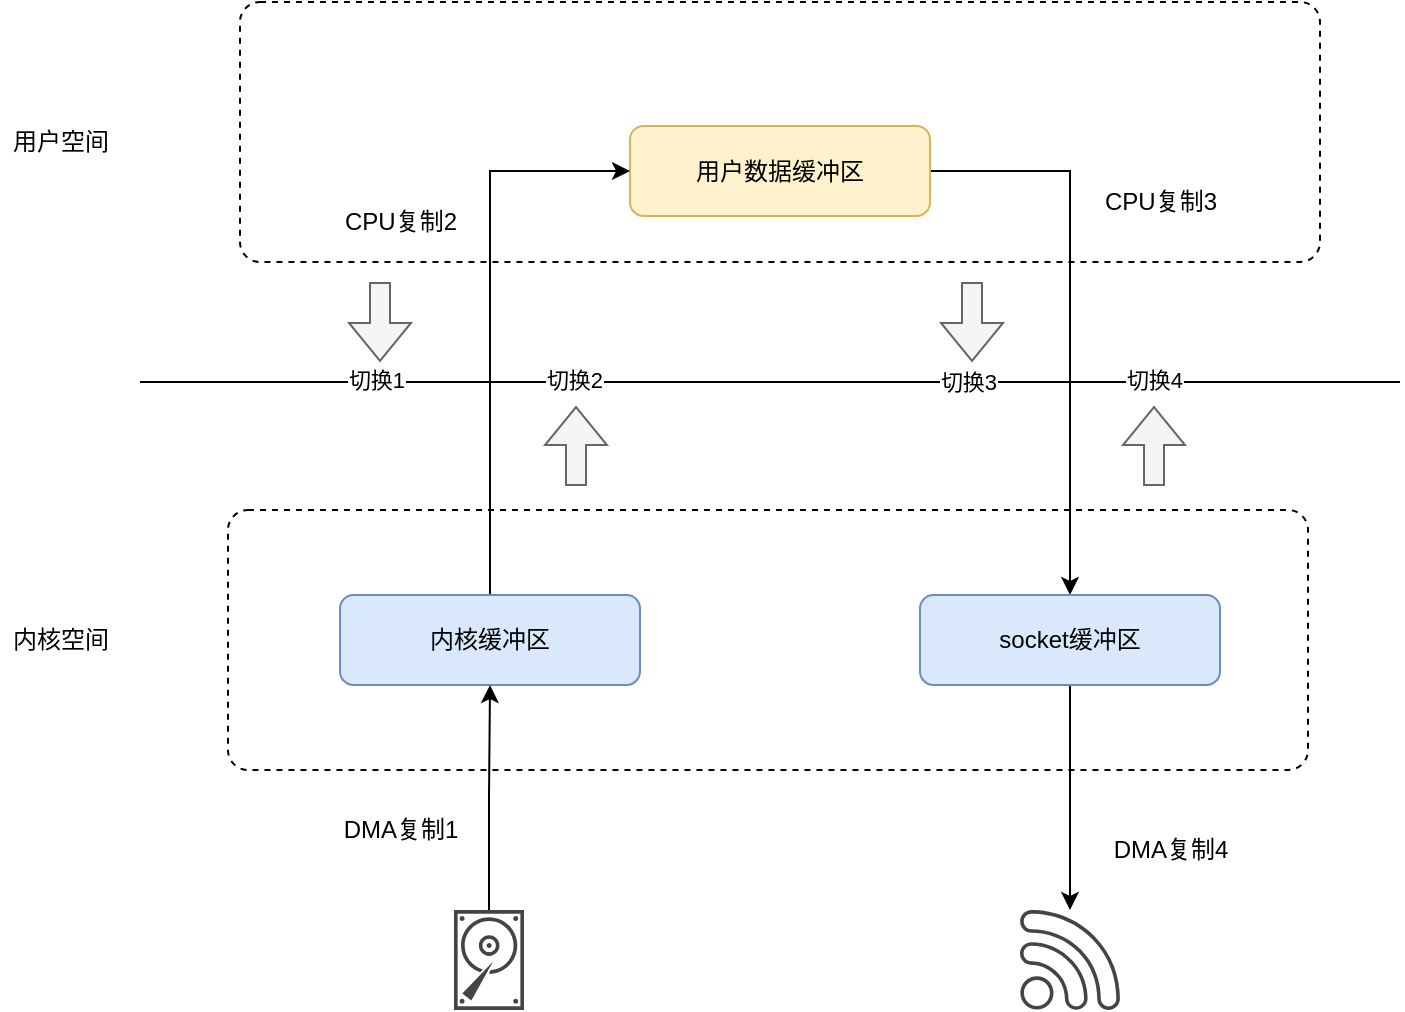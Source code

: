 <mxfile version="15.8.3" type="github">
  <diagram id="3g0vn7NiqCbxO0QEp5O1" name="Page-1">
    <mxGraphModel dx="1426" dy="771" grid="1" gridSize="10" guides="1" tooltips="1" connect="1" arrows="1" fold="1" page="1" pageScale="1" pageWidth="827" pageHeight="1169" math="0" shadow="0">
      <root>
        <mxCell id="0" />
        <mxCell id="1" parent="0" />
        <mxCell id="k6R_RQGAZWMAx0w_KQ91-1" value="" style="html=1;align=center;verticalAlign=top;rounded=1;absoluteArcSize=1;arcSize=20;dashed=1;" vertex="1" parent="1">
          <mxGeometry x="150" y="510" width="540" height="130" as="geometry" />
        </mxCell>
        <mxCell id="k6R_RQGAZWMAx0w_KQ91-2" value="" style="html=1;align=center;verticalAlign=top;rounded=1;absoluteArcSize=1;arcSize=20;dashed=1;" vertex="1" parent="1">
          <mxGeometry x="144" y="764" width="540" height="130" as="geometry" />
        </mxCell>
        <mxCell id="k6R_RQGAZWMAx0w_KQ91-3" value="" style="endArrow=none;html=1;rounded=0;" edge="1" parent="1">
          <mxGeometry width="50" height="50" relative="1" as="geometry">
            <mxPoint x="100" y="700" as="sourcePoint" />
            <mxPoint x="730" y="700" as="targetPoint" />
          </mxGeometry>
        </mxCell>
        <mxCell id="k6R_RQGAZWMAx0w_KQ91-20" value="切换1" style="edgeLabel;html=1;align=center;verticalAlign=middle;resizable=0;points=[];fontColor=#000000;" vertex="1" connectable="0" parent="k6R_RQGAZWMAx0w_KQ91-3">
          <mxGeometry x="-0.625" y="1" relative="1" as="geometry">
            <mxPoint as="offset" />
          </mxGeometry>
        </mxCell>
        <mxCell id="k6R_RQGAZWMAx0w_KQ91-21" value="切换2" style="edgeLabel;html=1;align=center;verticalAlign=middle;resizable=0;points=[];fontColor=#000000;" vertex="1" connectable="0" parent="k6R_RQGAZWMAx0w_KQ91-3">
          <mxGeometry x="-0.311" y="1" relative="1" as="geometry">
            <mxPoint as="offset" />
          </mxGeometry>
        </mxCell>
        <mxCell id="k6R_RQGAZWMAx0w_KQ91-22" value="切换3" style="edgeLabel;html=1;align=center;verticalAlign=middle;resizable=0;points=[];fontColor=#000000;" vertex="1" connectable="0" parent="k6R_RQGAZWMAx0w_KQ91-3">
          <mxGeometry x="0.314" relative="1" as="geometry">
            <mxPoint as="offset" />
          </mxGeometry>
        </mxCell>
        <mxCell id="k6R_RQGAZWMAx0w_KQ91-24" value="切换4" style="edgeLabel;html=1;align=center;verticalAlign=middle;resizable=0;points=[];fontColor=#000000;" vertex="1" connectable="0" parent="k6R_RQGAZWMAx0w_KQ91-3">
          <mxGeometry x="0.61" y="1" relative="1" as="geometry">
            <mxPoint as="offset" />
          </mxGeometry>
        </mxCell>
        <mxCell id="k6R_RQGAZWMAx0w_KQ91-4" value="用户空间" style="text;html=1;align=center;verticalAlign=middle;resizable=0;points=[];autosize=1;strokeColor=none;fillColor=none;" vertex="1" parent="1">
          <mxGeometry x="30" y="570" width="60" height="20" as="geometry" />
        </mxCell>
        <mxCell id="k6R_RQGAZWMAx0w_KQ91-5" value="内核空间" style="text;html=1;align=center;verticalAlign=middle;resizable=0;points=[];autosize=1;strokeColor=none;fillColor=none;" vertex="1" parent="1">
          <mxGeometry x="30" y="819" width="60" height="20" as="geometry" />
        </mxCell>
        <mxCell id="k6R_RQGAZWMAx0w_KQ91-15" style="edgeStyle=orthogonalEdgeStyle;rounded=0;orthogonalLoop=1;jettySize=auto;html=1;exitX=1;exitY=0.5;exitDx=0;exitDy=0;" edge="1" parent="1" source="k6R_RQGAZWMAx0w_KQ91-6" target="k6R_RQGAZWMAx0w_KQ91-8">
          <mxGeometry relative="1" as="geometry" />
        </mxCell>
        <mxCell id="k6R_RQGAZWMAx0w_KQ91-6" value="用户数据缓冲区" style="rounded=1;whiteSpace=wrap;html=1;fillColor=#fff2cc;strokeColor=#d6b656;" vertex="1" parent="1">
          <mxGeometry x="345" y="572" width="150" height="45" as="geometry" />
        </mxCell>
        <mxCell id="k6R_RQGAZWMAx0w_KQ91-14" style="edgeStyle=orthogonalEdgeStyle;rounded=0;orthogonalLoop=1;jettySize=auto;html=1;exitX=0.5;exitY=0;exitDx=0;exitDy=0;entryX=0;entryY=0.5;entryDx=0;entryDy=0;" edge="1" parent="1" source="k6R_RQGAZWMAx0w_KQ91-7" target="k6R_RQGAZWMAx0w_KQ91-6">
          <mxGeometry relative="1" as="geometry" />
        </mxCell>
        <mxCell id="k6R_RQGAZWMAx0w_KQ91-7" value="内核缓冲区" style="rounded=1;whiteSpace=wrap;html=1;fillColor=#dae8fc;strokeColor=#6c8ebf;" vertex="1" parent="1">
          <mxGeometry x="200" y="806.5" width="150" height="45" as="geometry" />
        </mxCell>
        <mxCell id="k6R_RQGAZWMAx0w_KQ91-13" value="" style="edgeStyle=orthogonalEdgeStyle;rounded=0;orthogonalLoop=1;jettySize=auto;html=1;" edge="1" parent="1" source="k6R_RQGAZWMAx0w_KQ91-8" target="k6R_RQGAZWMAx0w_KQ91-10">
          <mxGeometry relative="1" as="geometry" />
        </mxCell>
        <mxCell id="k6R_RQGAZWMAx0w_KQ91-8" value="socket缓冲区" style="rounded=1;whiteSpace=wrap;html=1;fillColor=#dae8fc;strokeColor=#6c8ebf;" vertex="1" parent="1">
          <mxGeometry x="490" y="806.5" width="150" height="45" as="geometry" />
        </mxCell>
        <mxCell id="k6R_RQGAZWMAx0w_KQ91-10" value="" style="sketch=0;pointerEvents=1;shadow=0;dashed=0;html=1;strokeColor=none;fillColor=#434445;aspect=fixed;labelPosition=center;verticalLabelPosition=bottom;verticalAlign=top;align=center;outlineConnect=0;shape=mxgraph.vvd.wi_fi;" vertex="1" parent="1">
          <mxGeometry x="540" y="964" width="50" height="50" as="geometry" />
        </mxCell>
        <mxCell id="k6R_RQGAZWMAx0w_KQ91-12" value="" style="edgeStyle=orthogonalEdgeStyle;rounded=0;orthogonalLoop=1;jettySize=auto;html=1;" edge="1" parent="1" source="k6R_RQGAZWMAx0w_KQ91-11" target="k6R_RQGAZWMAx0w_KQ91-7">
          <mxGeometry relative="1" as="geometry" />
        </mxCell>
        <mxCell id="k6R_RQGAZWMAx0w_KQ91-11" value="" style="sketch=0;pointerEvents=1;shadow=0;dashed=0;html=1;strokeColor=none;fillColor=#434445;aspect=fixed;labelPosition=center;verticalLabelPosition=bottom;verticalAlign=top;align=center;outlineConnect=0;shape=mxgraph.vvd.disk;" vertex="1" parent="1">
          <mxGeometry x="257" y="964" width="35" height="50" as="geometry" />
        </mxCell>
        <mxCell id="k6R_RQGAZWMAx0w_KQ91-16" value="DMA复制1" style="text;html=1;align=center;verticalAlign=middle;resizable=0;points=[];autosize=1;strokeColor=none;fillColor=none;" vertex="1" parent="1">
          <mxGeometry x="195" y="914" width="70" height="20" as="geometry" />
        </mxCell>
        <mxCell id="k6R_RQGAZWMAx0w_KQ91-17" value="CPU复制2" style="text;html=1;align=center;verticalAlign=middle;resizable=0;points=[];autosize=1;strokeColor=none;fillColor=none;" vertex="1" parent="1">
          <mxGeometry x="195" y="610" width="70" height="20" as="geometry" />
        </mxCell>
        <mxCell id="k6R_RQGAZWMAx0w_KQ91-18" value="CPU复制3" style="text;html=1;align=center;verticalAlign=middle;resizable=0;points=[];autosize=1;strokeColor=none;fillColor=none;" vertex="1" parent="1">
          <mxGeometry x="575" y="600" width="70" height="20" as="geometry" />
        </mxCell>
        <mxCell id="k6R_RQGAZWMAx0w_KQ91-19" value="DMA复制4" style="text;html=1;align=center;verticalAlign=middle;resizable=0;points=[];autosize=1;strokeColor=none;fillColor=none;" vertex="1" parent="1">
          <mxGeometry x="580" y="924" width="70" height="20" as="geometry" />
        </mxCell>
        <mxCell id="k6R_RQGAZWMAx0w_KQ91-25" value="" style="shape=flexArrow;endArrow=classic;html=1;rounded=0;fontColor=#000000;fillColor=#f5f5f5;strokeColor=#666666;" edge="1" parent="1">
          <mxGeometry width="50" height="50" relative="1" as="geometry">
            <mxPoint x="220" y="650" as="sourcePoint" />
            <mxPoint x="220" y="690" as="targetPoint" />
          </mxGeometry>
        </mxCell>
        <mxCell id="k6R_RQGAZWMAx0w_KQ91-26" value="" style="shape=flexArrow;endArrow=classic;html=1;rounded=0;fontColor=#000000;fillColor=#f5f5f5;strokeColor=#666666;" edge="1" parent="1">
          <mxGeometry width="50" height="50" relative="1" as="geometry">
            <mxPoint x="516" y="650" as="sourcePoint" />
            <mxPoint x="516" y="690" as="targetPoint" />
          </mxGeometry>
        </mxCell>
        <mxCell id="k6R_RQGAZWMAx0w_KQ91-30" value="" style="shape=flexArrow;endArrow=classic;html=1;rounded=0;fontColor=#000000;fillColor=#f5f5f5;strokeColor=#666666;" edge="1" parent="1">
          <mxGeometry width="50" height="50" relative="1" as="geometry">
            <mxPoint x="318" y="752" as="sourcePoint" />
            <mxPoint x="318" y="712" as="targetPoint" />
          </mxGeometry>
        </mxCell>
        <mxCell id="k6R_RQGAZWMAx0w_KQ91-31" value="" style="shape=flexArrow;endArrow=classic;html=1;rounded=0;fontColor=#000000;fillColor=#f5f5f5;strokeColor=#666666;" edge="1" parent="1">
          <mxGeometry width="50" height="50" relative="1" as="geometry">
            <mxPoint x="607" y="752" as="sourcePoint" />
            <mxPoint x="607" y="712" as="targetPoint" />
          </mxGeometry>
        </mxCell>
      </root>
    </mxGraphModel>
  </diagram>
</mxfile>
